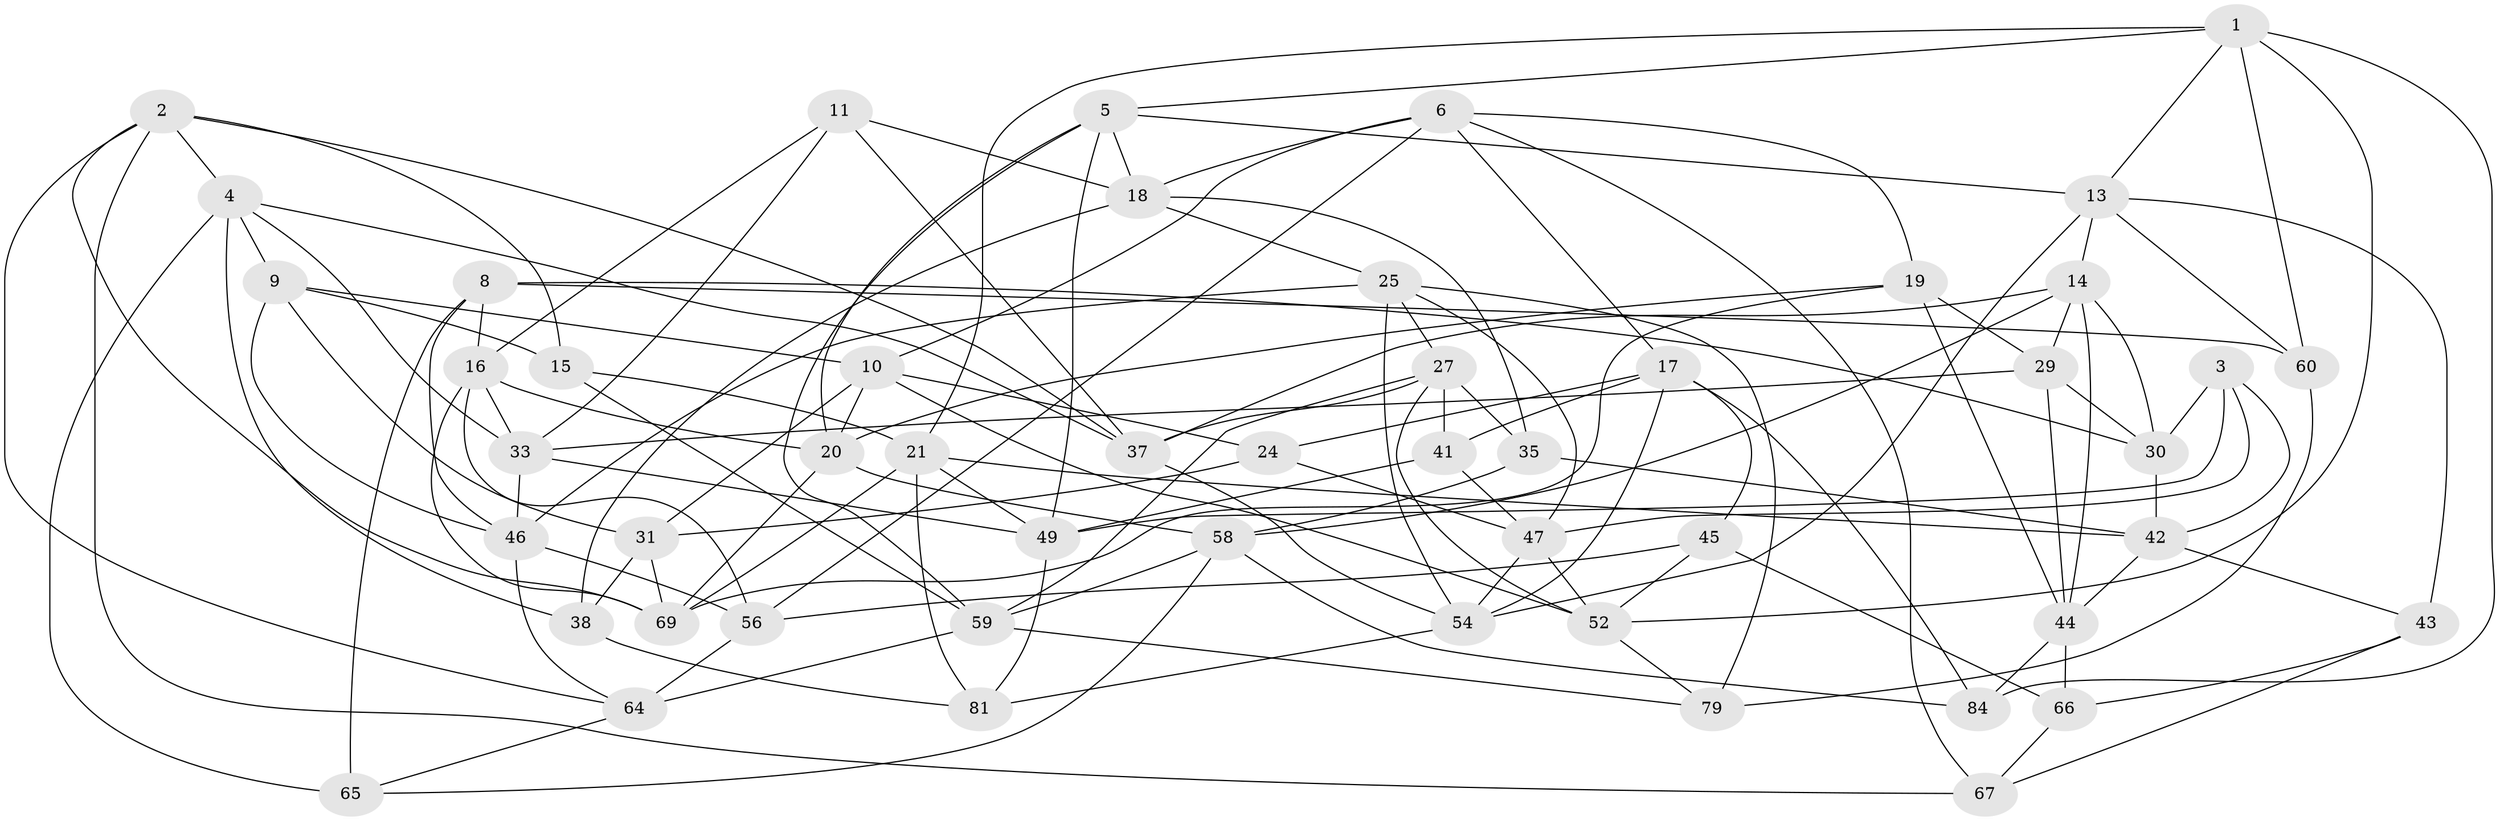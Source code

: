// Generated by graph-tools (version 1.1) at 2025/24/03/03/25 07:24:27]
// undirected, 51 vertices, 133 edges
graph export_dot {
graph [start="1"]
  node [color=gray90,style=filled];
  1 [super="+40"];
  2 [super="+23"];
  3;
  4 [super="+39"];
  5 [super="+7"];
  6 [super="+53"];
  8 [super="+55"];
  9 [super="+36"];
  10 [super="+12"];
  11;
  13 [super="+26"];
  14 [super="+50"];
  15;
  16 [super="+22"];
  17 [super="+83"];
  18 [super="+82"];
  19 [super="+34"];
  20 [super="+28"];
  21 [super="+57"];
  24;
  25 [super="+51"];
  27 [super="+80"];
  29 [super="+32"];
  30 [super="+76"];
  31 [super="+61"];
  33 [super="+78"];
  35;
  37 [super="+48"];
  38;
  41;
  42 [super="+70"];
  43;
  44 [super="+68"];
  45;
  46 [super="+71"];
  47 [super="+72"];
  49 [super="+63"];
  52 [super="+73"];
  54 [super="+75"];
  56 [super="+77"];
  58 [super="+62"];
  59 [super="+86"];
  60;
  64 [super="+74"];
  65;
  66;
  67;
  69 [super="+85"];
  79;
  81;
  84;
  1 -- 60;
  1 -- 84;
  1 -- 21;
  1 -- 13;
  1 -- 52;
  1 -- 5;
  2 -- 15;
  2 -- 67;
  2 -- 37;
  2 -- 64;
  2 -- 4;
  2 -- 69;
  3 -- 49;
  3 -- 30;
  3 -- 47;
  3 -- 42;
  4 -- 38;
  4 -- 65;
  4 -- 9;
  4 -- 33;
  4 -- 37;
  5 -- 20;
  5 -- 13;
  5 -- 18;
  5 -- 59;
  5 -- 49;
  6 -- 10;
  6 -- 56;
  6 -- 19;
  6 -- 17;
  6 -- 18;
  6 -- 67;
  8 -- 30 [weight=2];
  8 -- 46;
  8 -- 65;
  8 -- 16;
  8 -- 60;
  9 -- 31 [weight=2];
  9 -- 46;
  9 -- 10;
  9 -- 15;
  10 -- 24;
  10 -- 20;
  10 -- 52;
  10 -- 31;
  11 -- 18;
  11 -- 33;
  11 -- 16;
  11 -- 37;
  13 -- 60;
  13 -- 54;
  13 -- 43;
  13 -- 14;
  14 -- 30;
  14 -- 44;
  14 -- 29;
  14 -- 58;
  14 -- 37;
  15 -- 21;
  15 -- 59;
  16 -- 56;
  16 -- 69;
  16 -- 33;
  16 -- 20;
  17 -- 41;
  17 -- 24;
  17 -- 84;
  17 -- 45;
  17 -- 54;
  18 -- 38;
  18 -- 25;
  18 -- 35;
  19 -- 44;
  19 -- 29 [weight=2];
  19 -- 69;
  19 -- 20;
  20 -- 58;
  20 -- 69;
  21 -- 81;
  21 -- 49;
  21 -- 42;
  21 -- 69;
  24 -- 31;
  24 -- 47;
  25 -- 46;
  25 -- 79;
  25 -- 47;
  25 -- 27;
  25 -- 54;
  27 -- 41;
  27 -- 35;
  27 -- 37;
  27 -- 59;
  27 -- 52;
  29 -- 30;
  29 -- 33;
  29 -- 44;
  30 -- 42;
  31 -- 69;
  31 -- 38;
  33 -- 49;
  33 -- 46;
  35 -- 42;
  35 -- 58;
  37 -- 54;
  38 -- 81;
  41 -- 47;
  41 -- 49;
  42 -- 43;
  42 -- 44;
  43 -- 66;
  43 -- 67;
  44 -- 84;
  44 -- 66;
  45 -- 66;
  45 -- 56;
  45 -- 52;
  46 -- 56;
  46 -- 64;
  47 -- 52;
  47 -- 54;
  49 -- 81;
  52 -- 79;
  54 -- 81;
  56 -- 64 [weight=2];
  58 -- 84;
  58 -- 65;
  58 -- 59;
  59 -- 79;
  59 -- 64;
  60 -- 79;
  64 -- 65;
  66 -- 67;
}
